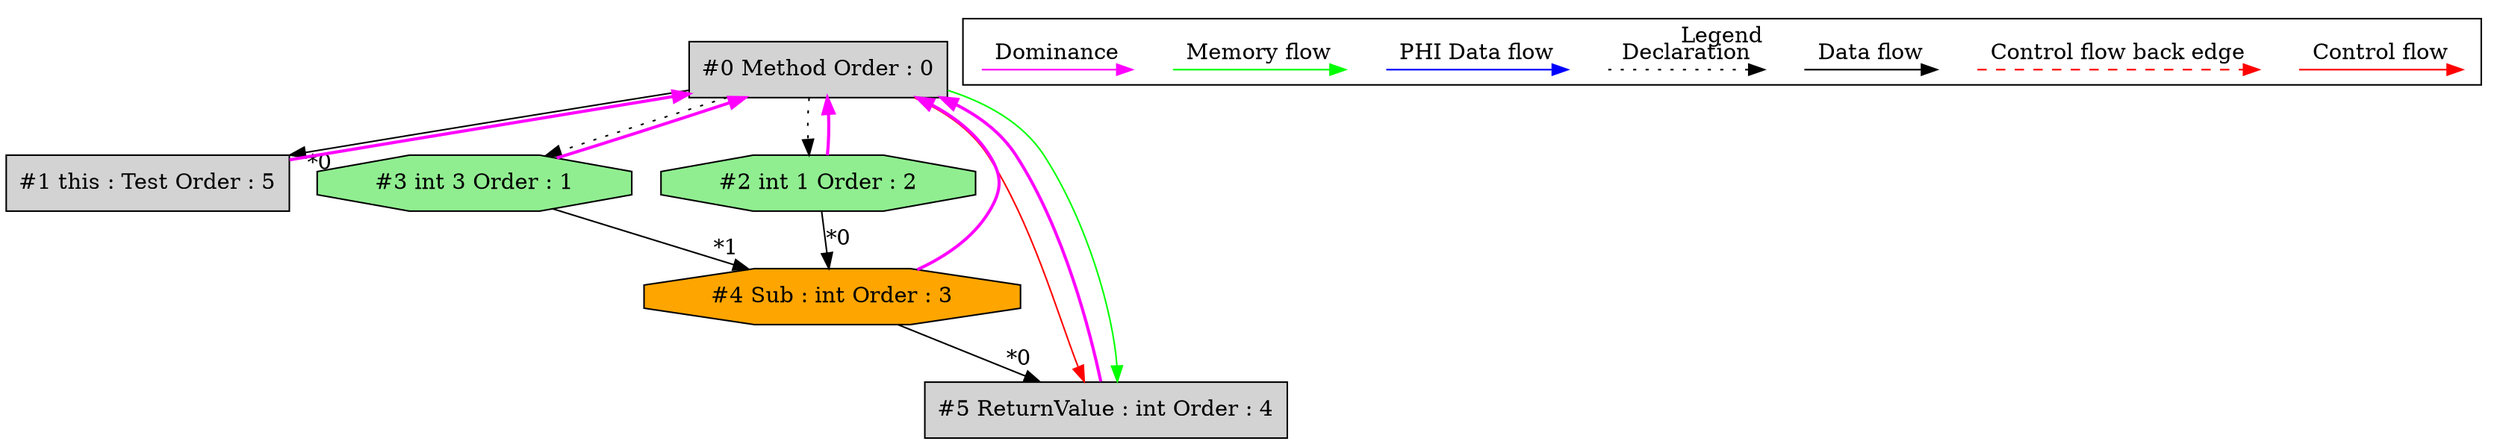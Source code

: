 digraph debugoutput {
 ordering="in";
 node0[label="#0 Method Order : 0",shape=box, fillcolor=lightgrey, style=filled];
 node1[label="#1 this : Test Order : 5",shape=box, fillcolor=lightgrey, style=filled];
 node1 -> node0[dir="forward" color="fuchsia" penwidth="2"];
 node0 -> node1[headlabel="*0", labeldistance=2];
 node2[label="#2 int 1 Order : 2",shape=octagon, fillcolor=lightgreen, style=filled];
 node2 -> node0[dir="forward" color="fuchsia" penwidth="2"];
 node0 -> node2[style=dotted];
 node3[label="#3 int 3 Order : 1",shape=octagon, fillcolor=lightgreen, style=filled];
 node3 -> node0[dir="forward" color="fuchsia" penwidth="2"];
 node0 -> node3[style=dotted];
 node4[label="#4 Sub : int Order : 3",shape=octagon, fillcolor=orange, style=filled];
 node4 -> node0[dir="forward" color="fuchsia" penwidth="2"];
 node2 -> node4[headlabel="*0", labeldistance=2];
 node3 -> node4[headlabel="*1", labeldistance=2];
 node5[label="#5 ReturnValue : int Order : 4",shape=box, fillcolor=lightgrey, style=filled];
 node5 -> node0[dir="forward" color="fuchsia" penwidth="2"];
 node4 -> node5[headlabel="*0", labeldistance=2];
 node0 -> node5[labeldistance=2, color=red, fontcolor=red];
 node0 -> node5[labeldistance=2, color=green, constraint=false];
 subgraph cluster_000 {
  label = "Legend";
  node [shape=point]
  {
   rank=same;
   c0 [style = invis];
   c1 [style = invis];
   c2 [style = invis];
   c3 [style = invis];
   d0 [style = invis];
   d1 [style = invis];
   d2 [style = invis];
   d3 [style = invis];
   d4 [style = invis];
   d5 [style = invis];
   d6 [style = invis];
   d7 [style = invis];
   d8 [style = invis];
   d9 [style = invis];
  }
  c0 -> c1 [label="Control flow", style=solid, color=red]
  c2 -> c3 [label="Control flow back edge", style=dashed, color=red]
  d0 -> d1 [label="Data flow"]
  d2 -> d3 [label="Declaration", style=dotted]
  d4 -> d5 [label="PHI Data flow", color=blue]
  d6 -> d7 [label="Memory flow", color=green]
  d8 -> d9 [label="Dominance", color=fuchsia, style=solid]
 }

}
